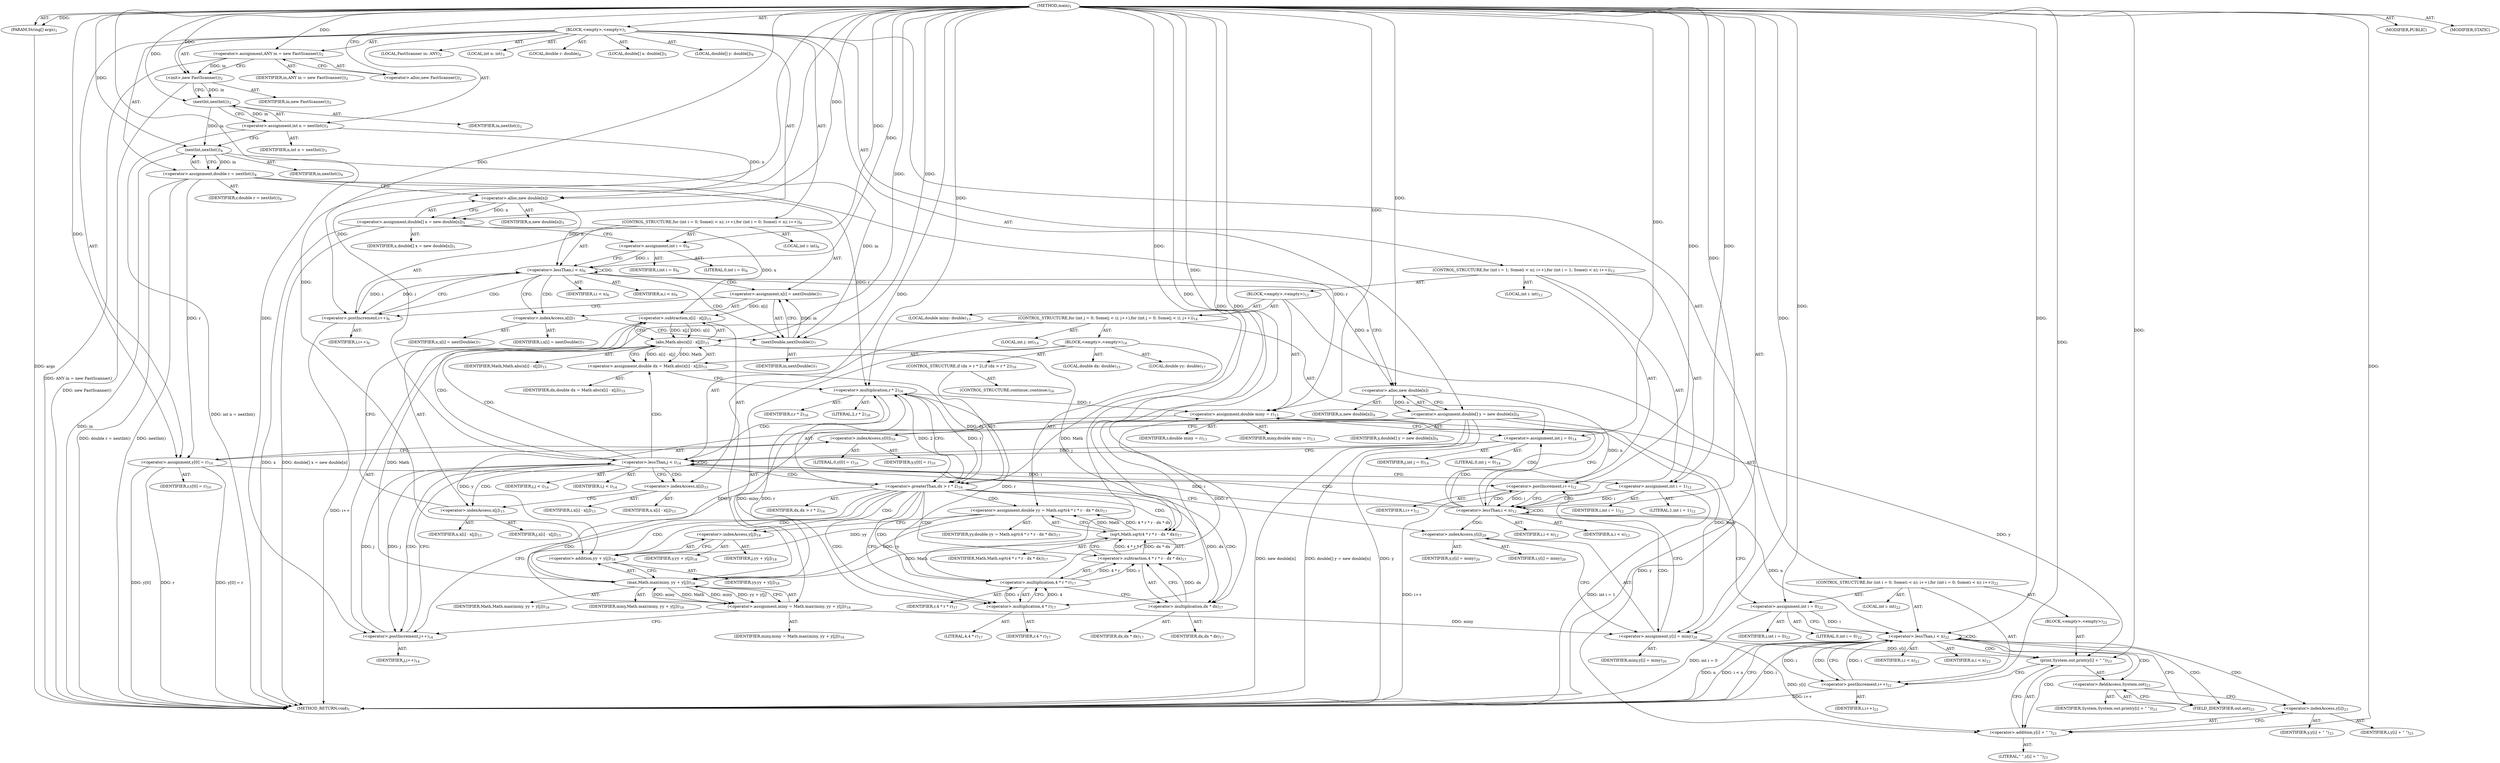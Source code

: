 digraph "main" {  
"19" [label = <(METHOD,main)<SUB>1</SUB>> ]
"20" [label = <(PARAM,String[] args)<SUB>1</SUB>> ]
"21" [label = <(BLOCK,&lt;empty&gt;,&lt;empty&gt;)<SUB>1</SUB>> ]
"4" [label = <(LOCAL,FastScanner in: ANY)<SUB>2</SUB>> ]
"22" [label = <(&lt;operator&gt;.assignment,ANY in = new FastScanner())<SUB>2</SUB>> ]
"23" [label = <(IDENTIFIER,in,ANY in = new FastScanner())<SUB>2</SUB>> ]
"24" [label = <(&lt;operator&gt;.alloc,new FastScanner())<SUB>2</SUB>> ]
"25" [label = <(&lt;init&gt;,new FastScanner())<SUB>2</SUB>> ]
"3" [label = <(IDENTIFIER,in,new FastScanner())<SUB>2</SUB>> ]
"26" [label = <(LOCAL,int n: int)<SUB>3</SUB>> ]
"27" [label = <(&lt;operator&gt;.assignment,int n = nextInt())<SUB>3</SUB>> ]
"28" [label = <(IDENTIFIER,n,int n = nextInt())<SUB>3</SUB>> ]
"29" [label = <(nextInt,nextInt())<SUB>3</SUB>> ]
"30" [label = <(IDENTIFIER,in,nextInt())<SUB>3</SUB>> ]
"31" [label = <(LOCAL,double r: double)<SUB>4</SUB>> ]
"32" [label = <(&lt;operator&gt;.assignment,double r = nextInt())<SUB>4</SUB>> ]
"33" [label = <(IDENTIFIER,r,double r = nextInt())<SUB>4</SUB>> ]
"34" [label = <(nextInt,nextInt())<SUB>4</SUB>> ]
"35" [label = <(IDENTIFIER,in,nextInt())<SUB>4</SUB>> ]
"36" [label = <(LOCAL,double[] x: double[])<SUB>5</SUB>> ]
"37" [label = <(&lt;operator&gt;.assignment,double[] x = new double[n])<SUB>5</SUB>> ]
"38" [label = <(IDENTIFIER,x,double[] x = new double[n])<SUB>5</SUB>> ]
"39" [label = <(&lt;operator&gt;.alloc,new double[n])> ]
"40" [label = <(IDENTIFIER,n,new double[n])<SUB>5</SUB>> ]
"41" [label = <(CONTROL_STRUCTURE,for (int i = 0; Some(i &lt; n); i++),for (int i = 0; Some(i &lt; n); i++))<SUB>6</SUB>> ]
"42" [label = <(LOCAL,int i: int)<SUB>6</SUB>> ]
"43" [label = <(&lt;operator&gt;.assignment,int i = 0)<SUB>6</SUB>> ]
"44" [label = <(IDENTIFIER,i,int i = 0)<SUB>6</SUB>> ]
"45" [label = <(LITERAL,0,int i = 0)<SUB>6</SUB>> ]
"46" [label = <(&lt;operator&gt;.lessThan,i &lt; n)<SUB>6</SUB>> ]
"47" [label = <(IDENTIFIER,i,i &lt; n)<SUB>6</SUB>> ]
"48" [label = <(IDENTIFIER,n,i &lt; n)<SUB>6</SUB>> ]
"49" [label = <(&lt;operator&gt;.postIncrement,i++)<SUB>6</SUB>> ]
"50" [label = <(IDENTIFIER,i,i++)<SUB>6</SUB>> ]
"51" [label = <(&lt;operator&gt;.assignment,x[i] = nextDouble())<SUB>7</SUB>> ]
"52" [label = <(&lt;operator&gt;.indexAccess,x[i])<SUB>7</SUB>> ]
"53" [label = <(IDENTIFIER,x,x[i] = nextDouble())<SUB>7</SUB>> ]
"54" [label = <(IDENTIFIER,i,x[i] = nextDouble())<SUB>7</SUB>> ]
"55" [label = <(nextDouble,nextDouble())<SUB>7</SUB>> ]
"56" [label = <(IDENTIFIER,in,nextDouble())<SUB>7</SUB>> ]
"57" [label = <(LOCAL,double[] y: double[])<SUB>9</SUB>> ]
"58" [label = <(&lt;operator&gt;.assignment,double[] y = new double[n])<SUB>9</SUB>> ]
"59" [label = <(IDENTIFIER,y,double[] y = new double[n])<SUB>9</SUB>> ]
"60" [label = <(&lt;operator&gt;.alloc,new double[n])> ]
"61" [label = <(IDENTIFIER,n,new double[n])<SUB>9</SUB>> ]
"62" [label = <(&lt;operator&gt;.assignment,y[0] = r)<SUB>10</SUB>> ]
"63" [label = <(&lt;operator&gt;.indexAccess,y[0])<SUB>10</SUB>> ]
"64" [label = <(IDENTIFIER,y,y[0] = r)<SUB>10</SUB>> ]
"65" [label = <(LITERAL,0,y[0] = r)<SUB>10</SUB>> ]
"66" [label = <(IDENTIFIER,r,y[0] = r)<SUB>10</SUB>> ]
"67" [label = <(CONTROL_STRUCTURE,for (int i = 1; Some(i &lt; n); i++),for (int i = 1; Some(i &lt; n); i++))<SUB>12</SUB>> ]
"68" [label = <(LOCAL,int i: int)<SUB>12</SUB>> ]
"69" [label = <(&lt;operator&gt;.assignment,int i = 1)<SUB>12</SUB>> ]
"70" [label = <(IDENTIFIER,i,int i = 1)<SUB>12</SUB>> ]
"71" [label = <(LITERAL,1,int i = 1)<SUB>12</SUB>> ]
"72" [label = <(&lt;operator&gt;.lessThan,i &lt; n)<SUB>12</SUB>> ]
"73" [label = <(IDENTIFIER,i,i &lt; n)<SUB>12</SUB>> ]
"74" [label = <(IDENTIFIER,n,i &lt; n)<SUB>12</SUB>> ]
"75" [label = <(&lt;operator&gt;.postIncrement,i++)<SUB>12</SUB>> ]
"76" [label = <(IDENTIFIER,i,i++)<SUB>12</SUB>> ]
"77" [label = <(BLOCK,&lt;empty&gt;,&lt;empty&gt;)<SUB>12</SUB>> ]
"78" [label = <(LOCAL,double miny: double)<SUB>13</SUB>> ]
"79" [label = <(&lt;operator&gt;.assignment,double miny = r)<SUB>13</SUB>> ]
"80" [label = <(IDENTIFIER,miny,double miny = r)<SUB>13</SUB>> ]
"81" [label = <(IDENTIFIER,r,double miny = r)<SUB>13</SUB>> ]
"82" [label = <(CONTROL_STRUCTURE,for (int j = 0; Some(j &lt; i); j++),for (int j = 0; Some(j &lt; i); j++))<SUB>14</SUB>> ]
"83" [label = <(LOCAL,int j: int)<SUB>14</SUB>> ]
"84" [label = <(&lt;operator&gt;.assignment,int j = 0)<SUB>14</SUB>> ]
"85" [label = <(IDENTIFIER,j,int j = 0)<SUB>14</SUB>> ]
"86" [label = <(LITERAL,0,int j = 0)<SUB>14</SUB>> ]
"87" [label = <(&lt;operator&gt;.lessThan,j &lt; i)<SUB>14</SUB>> ]
"88" [label = <(IDENTIFIER,j,j &lt; i)<SUB>14</SUB>> ]
"89" [label = <(IDENTIFIER,i,j &lt; i)<SUB>14</SUB>> ]
"90" [label = <(&lt;operator&gt;.postIncrement,j++)<SUB>14</SUB>> ]
"91" [label = <(IDENTIFIER,j,j++)<SUB>14</SUB>> ]
"92" [label = <(BLOCK,&lt;empty&gt;,&lt;empty&gt;)<SUB>14</SUB>> ]
"93" [label = <(LOCAL,double dx: double)<SUB>15</SUB>> ]
"94" [label = <(&lt;operator&gt;.assignment,double dx = Math.abs(x[i] - x[j]))<SUB>15</SUB>> ]
"95" [label = <(IDENTIFIER,dx,double dx = Math.abs(x[i] - x[j]))<SUB>15</SUB>> ]
"96" [label = <(abs,Math.abs(x[i] - x[j]))<SUB>15</SUB>> ]
"97" [label = <(IDENTIFIER,Math,Math.abs(x[i] - x[j]))<SUB>15</SUB>> ]
"98" [label = <(&lt;operator&gt;.subtraction,x[i] - x[j])<SUB>15</SUB>> ]
"99" [label = <(&lt;operator&gt;.indexAccess,x[i])<SUB>15</SUB>> ]
"100" [label = <(IDENTIFIER,x,x[i] - x[j])<SUB>15</SUB>> ]
"101" [label = <(IDENTIFIER,i,x[i] - x[j])<SUB>15</SUB>> ]
"102" [label = <(&lt;operator&gt;.indexAccess,x[j])<SUB>15</SUB>> ]
"103" [label = <(IDENTIFIER,x,x[i] - x[j])<SUB>15</SUB>> ]
"104" [label = <(IDENTIFIER,j,x[i] - x[j])<SUB>15</SUB>> ]
"105" [label = <(CONTROL_STRUCTURE,if (dx &gt; r * 2),if (dx &gt; r * 2))<SUB>16</SUB>> ]
"106" [label = <(&lt;operator&gt;.greaterThan,dx &gt; r * 2)<SUB>16</SUB>> ]
"107" [label = <(IDENTIFIER,dx,dx &gt; r * 2)<SUB>16</SUB>> ]
"108" [label = <(&lt;operator&gt;.multiplication,r * 2)<SUB>16</SUB>> ]
"109" [label = <(IDENTIFIER,r,r * 2)<SUB>16</SUB>> ]
"110" [label = <(LITERAL,2,r * 2)<SUB>16</SUB>> ]
"111" [label = <(CONTROL_STRUCTURE,continue;,continue;)<SUB>16</SUB>> ]
"112" [label = <(LOCAL,double yy: double)<SUB>17</SUB>> ]
"113" [label = <(&lt;operator&gt;.assignment,double yy = Math.sqrt(4 * r * r - dx * dx))<SUB>17</SUB>> ]
"114" [label = <(IDENTIFIER,yy,double yy = Math.sqrt(4 * r * r - dx * dx))<SUB>17</SUB>> ]
"115" [label = <(sqrt,Math.sqrt(4 * r * r - dx * dx))<SUB>17</SUB>> ]
"116" [label = <(IDENTIFIER,Math,Math.sqrt(4 * r * r - dx * dx))<SUB>17</SUB>> ]
"117" [label = <(&lt;operator&gt;.subtraction,4 * r * r - dx * dx)<SUB>17</SUB>> ]
"118" [label = <(&lt;operator&gt;.multiplication,4 * r * r)<SUB>17</SUB>> ]
"119" [label = <(&lt;operator&gt;.multiplication,4 * r)<SUB>17</SUB>> ]
"120" [label = <(LITERAL,4,4 * r)<SUB>17</SUB>> ]
"121" [label = <(IDENTIFIER,r,4 * r)<SUB>17</SUB>> ]
"122" [label = <(IDENTIFIER,r,4 * r * r)<SUB>17</SUB>> ]
"123" [label = <(&lt;operator&gt;.multiplication,dx * dx)<SUB>17</SUB>> ]
"124" [label = <(IDENTIFIER,dx,dx * dx)<SUB>17</SUB>> ]
"125" [label = <(IDENTIFIER,dx,dx * dx)<SUB>17</SUB>> ]
"126" [label = <(&lt;operator&gt;.assignment,miny = Math.max(miny, yy + y[j]))<SUB>18</SUB>> ]
"127" [label = <(IDENTIFIER,miny,miny = Math.max(miny, yy + y[j]))<SUB>18</SUB>> ]
"128" [label = <(max,Math.max(miny, yy + y[j]))<SUB>18</SUB>> ]
"129" [label = <(IDENTIFIER,Math,Math.max(miny, yy + y[j]))<SUB>18</SUB>> ]
"130" [label = <(IDENTIFIER,miny,Math.max(miny, yy + y[j]))<SUB>18</SUB>> ]
"131" [label = <(&lt;operator&gt;.addition,yy + y[j])<SUB>18</SUB>> ]
"132" [label = <(IDENTIFIER,yy,yy + y[j])<SUB>18</SUB>> ]
"133" [label = <(&lt;operator&gt;.indexAccess,y[j])<SUB>18</SUB>> ]
"134" [label = <(IDENTIFIER,y,yy + y[j])<SUB>18</SUB>> ]
"135" [label = <(IDENTIFIER,j,yy + y[j])<SUB>18</SUB>> ]
"136" [label = <(&lt;operator&gt;.assignment,y[i] = miny)<SUB>20</SUB>> ]
"137" [label = <(&lt;operator&gt;.indexAccess,y[i])<SUB>20</SUB>> ]
"138" [label = <(IDENTIFIER,y,y[i] = miny)<SUB>20</SUB>> ]
"139" [label = <(IDENTIFIER,i,y[i] = miny)<SUB>20</SUB>> ]
"140" [label = <(IDENTIFIER,miny,y[i] = miny)<SUB>20</SUB>> ]
"141" [label = <(CONTROL_STRUCTURE,for (int i = 0; Some(i &lt; n); i++),for (int i = 0; Some(i &lt; n); i++))<SUB>22</SUB>> ]
"142" [label = <(LOCAL,int i: int)<SUB>22</SUB>> ]
"143" [label = <(&lt;operator&gt;.assignment,int i = 0)<SUB>22</SUB>> ]
"144" [label = <(IDENTIFIER,i,int i = 0)<SUB>22</SUB>> ]
"145" [label = <(LITERAL,0,int i = 0)<SUB>22</SUB>> ]
"146" [label = <(&lt;operator&gt;.lessThan,i &lt; n)<SUB>22</SUB>> ]
"147" [label = <(IDENTIFIER,i,i &lt; n)<SUB>22</SUB>> ]
"148" [label = <(IDENTIFIER,n,i &lt; n)<SUB>22</SUB>> ]
"149" [label = <(&lt;operator&gt;.postIncrement,i++)<SUB>22</SUB>> ]
"150" [label = <(IDENTIFIER,i,i++)<SUB>22</SUB>> ]
"151" [label = <(BLOCK,&lt;empty&gt;,&lt;empty&gt;)<SUB>22</SUB>> ]
"152" [label = <(print,System.out.print(y[i] + &quot; &quot;))<SUB>23</SUB>> ]
"153" [label = <(&lt;operator&gt;.fieldAccess,System.out)<SUB>23</SUB>> ]
"154" [label = <(IDENTIFIER,System,System.out.print(y[i] + &quot; &quot;))<SUB>23</SUB>> ]
"155" [label = <(FIELD_IDENTIFIER,out,out)<SUB>23</SUB>> ]
"156" [label = <(&lt;operator&gt;.addition,y[i] + &quot; &quot;)<SUB>23</SUB>> ]
"157" [label = <(&lt;operator&gt;.indexAccess,y[i])<SUB>23</SUB>> ]
"158" [label = <(IDENTIFIER,y,y[i] + &quot; &quot;)<SUB>23</SUB>> ]
"159" [label = <(IDENTIFIER,i,y[i] + &quot; &quot;)<SUB>23</SUB>> ]
"160" [label = <(LITERAL,&quot; &quot;,y[i] + &quot; &quot;)<SUB>23</SUB>> ]
"161" [label = <(MODIFIER,PUBLIC)> ]
"162" [label = <(MODIFIER,STATIC)> ]
"163" [label = <(METHOD_RETURN,void)<SUB>1</SUB>> ]
  "19" -> "20"  [ label = "AST: "] 
  "19" -> "21"  [ label = "AST: "] 
  "19" -> "161"  [ label = "AST: "] 
  "19" -> "162"  [ label = "AST: "] 
  "19" -> "163"  [ label = "AST: "] 
  "21" -> "4"  [ label = "AST: "] 
  "21" -> "22"  [ label = "AST: "] 
  "21" -> "25"  [ label = "AST: "] 
  "21" -> "26"  [ label = "AST: "] 
  "21" -> "27"  [ label = "AST: "] 
  "21" -> "31"  [ label = "AST: "] 
  "21" -> "32"  [ label = "AST: "] 
  "21" -> "36"  [ label = "AST: "] 
  "21" -> "37"  [ label = "AST: "] 
  "21" -> "41"  [ label = "AST: "] 
  "21" -> "57"  [ label = "AST: "] 
  "21" -> "58"  [ label = "AST: "] 
  "21" -> "62"  [ label = "AST: "] 
  "21" -> "67"  [ label = "AST: "] 
  "21" -> "141"  [ label = "AST: "] 
  "22" -> "23"  [ label = "AST: "] 
  "22" -> "24"  [ label = "AST: "] 
  "25" -> "3"  [ label = "AST: "] 
  "27" -> "28"  [ label = "AST: "] 
  "27" -> "29"  [ label = "AST: "] 
  "29" -> "30"  [ label = "AST: "] 
  "32" -> "33"  [ label = "AST: "] 
  "32" -> "34"  [ label = "AST: "] 
  "34" -> "35"  [ label = "AST: "] 
  "37" -> "38"  [ label = "AST: "] 
  "37" -> "39"  [ label = "AST: "] 
  "39" -> "40"  [ label = "AST: "] 
  "41" -> "42"  [ label = "AST: "] 
  "41" -> "43"  [ label = "AST: "] 
  "41" -> "46"  [ label = "AST: "] 
  "41" -> "49"  [ label = "AST: "] 
  "41" -> "51"  [ label = "AST: "] 
  "43" -> "44"  [ label = "AST: "] 
  "43" -> "45"  [ label = "AST: "] 
  "46" -> "47"  [ label = "AST: "] 
  "46" -> "48"  [ label = "AST: "] 
  "49" -> "50"  [ label = "AST: "] 
  "51" -> "52"  [ label = "AST: "] 
  "51" -> "55"  [ label = "AST: "] 
  "52" -> "53"  [ label = "AST: "] 
  "52" -> "54"  [ label = "AST: "] 
  "55" -> "56"  [ label = "AST: "] 
  "58" -> "59"  [ label = "AST: "] 
  "58" -> "60"  [ label = "AST: "] 
  "60" -> "61"  [ label = "AST: "] 
  "62" -> "63"  [ label = "AST: "] 
  "62" -> "66"  [ label = "AST: "] 
  "63" -> "64"  [ label = "AST: "] 
  "63" -> "65"  [ label = "AST: "] 
  "67" -> "68"  [ label = "AST: "] 
  "67" -> "69"  [ label = "AST: "] 
  "67" -> "72"  [ label = "AST: "] 
  "67" -> "75"  [ label = "AST: "] 
  "67" -> "77"  [ label = "AST: "] 
  "69" -> "70"  [ label = "AST: "] 
  "69" -> "71"  [ label = "AST: "] 
  "72" -> "73"  [ label = "AST: "] 
  "72" -> "74"  [ label = "AST: "] 
  "75" -> "76"  [ label = "AST: "] 
  "77" -> "78"  [ label = "AST: "] 
  "77" -> "79"  [ label = "AST: "] 
  "77" -> "82"  [ label = "AST: "] 
  "77" -> "136"  [ label = "AST: "] 
  "79" -> "80"  [ label = "AST: "] 
  "79" -> "81"  [ label = "AST: "] 
  "82" -> "83"  [ label = "AST: "] 
  "82" -> "84"  [ label = "AST: "] 
  "82" -> "87"  [ label = "AST: "] 
  "82" -> "90"  [ label = "AST: "] 
  "82" -> "92"  [ label = "AST: "] 
  "84" -> "85"  [ label = "AST: "] 
  "84" -> "86"  [ label = "AST: "] 
  "87" -> "88"  [ label = "AST: "] 
  "87" -> "89"  [ label = "AST: "] 
  "90" -> "91"  [ label = "AST: "] 
  "92" -> "93"  [ label = "AST: "] 
  "92" -> "94"  [ label = "AST: "] 
  "92" -> "105"  [ label = "AST: "] 
  "92" -> "112"  [ label = "AST: "] 
  "92" -> "113"  [ label = "AST: "] 
  "92" -> "126"  [ label = "AST: "] 
  "94" -> "95"  [ label = "AST: "] 
  "94" -> "96"  [ label = "AST: "] 
  "96" -> "97"  [ label = "AST: "] 
  "96" -> "98"  [ label = "AST: "] 
  "98" -> "99"  [ label = "AST: "] 
  "98" -> "102"  [ label = "AST: "] 
  "99" -> "100"  [ label = "AST: "] 
  "99" -> "101"  [ label = "AST: "] 
  "102" -> "103"  [ label = "AST: "] 
  "102" -> "104"  [ label = "AST: "] 
  "105" -> "106"  [ label = "AST: "] 
  "105" -> "111"  [ label = "AST: "] 
  "106" -> "107"  [ label = "AST: "] 
  "106" -> "108"  [ label = "AST: "] 
  "108" -> "109"  [ label = "AST: "] 
  "108" -> "110"  [ label = "AST: "] 
  "113" -> "114"  [ label = "AST: "] 
  "113" -> "115"  [ label = "AST: "] 
  "115" -> "116"  [ label = "AST: "] 
  "115" -> "117"  [ label = "AST: "] 
  "117" -> "118"  [ label = "AST: "] 
  "117" -> "123"  [ label = "AST: "] 
  "118" -> "119"  [ label = "AST: "] 
  "118" -> "122"  [ label = "AST: "] 
  "119" -> "120"  [ label = "AST: "] 
  "119" -> "121"  [ label = "AST: "] 
  "123" -> "124"  [ label = "AST: "] 
  "123" -> "125"  [ label = "AST: "] 
  "126" -> "127"  [ label = "AST: "] 
  "126" -> "128"  [ label = "AST: "] 
  "128" -> "129"  [ label = "AST: "] 
  "128" -> "130"  [ label = "AST: "] 
  "128" -> "131"  [ label = "AST: "] 
  "131" -> "132"  [ label = "AST: "] 
  "131" -> "133"  [ label = "AST: "] 
  "133" -> "134"  [ label = "AST: "] 
  "133" -> "135"  [ label = "AST: "] 
  "136" -> "137"  [ label = "AST: "] 
  "136" -> "140"  [ label = "AST: "] 
  "137" -> "138"  [ label = "AST: "] 
  "137" -> "139"  [ label = "AST: "] 
  "141" -> "142"  [ label = "AST: "] 
  "141" -> "143"  [ label = "AST: "] 
  "141" -> "146"  [ label = "AST: "] 
  "141" -> "149"  [ label = "AST: "] 
  "141" -> "151"  [ label = "AST: "] 
  "143" -> "144"  [ label = "AST: "] 
  "143" -> "145"  [ label = "AST: "] 
  "146" -> "147"  [ label = "AST: "] 
  "146" -> "148"  [ label = "AST: "] 
  "149" -> "150"  [ label = "AST: "] 
  "151" -> "152"  [ label = "AST: "] 
  "152" -> "153"  [ label = "AST: "] 
  "152" -> "156"  [ label = "AST: "] 
  "153" -> "154"  [ label = "AST: "] 
  "153" -> "155"  [ label = "AST: "] 
  "156" -> "157"  [ label = "AST: "] 
  "156" -> "160"  [ label = "AST: "] 
  "157" -> "158"  [ label = "AST: "] 
  "157" -> "159"  [ label = "AST: "] 
  "22" -> "25"  [ label = "CFG: "] 
  "25" -> "29"  [ label = "CFG: "] 
  "27" -> "34"  [ label = "CFG: "] 
  "32" -> "39"  [ label = "CFG: "] 
  "37" -> "43"  [ label = "CFG: "] 
  "58" -> "63"  [ label = "CFG: "] 
  "62" -> "69"  [ label = "CFG: "] 
  "24" -> "22"  [ label = "CFG: "] 
  "29" -> "27"  [ label = "CFG: "] 
  "34" -> "32"  [ label = "CFG: "] 
  "39" -> "37"  [ label = "CFG: "] 
  "43" -> "46"  [ label = "CFG: "] 
  "46" -> "52"  [ label = "CFG: "] 
  "46" -> "60"  [ label = "CFG: "] 
  "49" -> "46"  [ label = "CFG: "] 
  "51" -> "49"  [ label = "CFG: "] 
  "60" -> "58"  [ label = "CFG: "] 
  "63" -> "62"  [ label = "CFG: "] 
  "69" -> "72"  [ label = "CFG: "] 
  "72" -> "79"  [ label = "CFG: "] 
  "72" -> "143"  [ label = "CFG: "] 
  "75" -> "72"  [ label = "CFG: "] 
  "143" -> "146"  [ label = "CFG: "] 
  "146" -> "163"  [ label = "CFG: "] 
  "146" -> "155"  [ label = "CFG: "] 
  "149" -> "146"  [ label = "CFG: "] 
  "52" -> "55"  [ label = "CFG: "] 
  "55" -> "51"  [ label = "CFG: "] 
  "79" -> "84"  [ label = "CFG: "] 
  "136" -> "75"  [ label = "CFG: "] 
  "152" -> "149"  [ label = "CFG: "] 
  "84" -> "87"  [ label = "CFG: "] 
  "87" -> "99"  [ label = "CFG: "] 
  "87" -> "137"  [ label = "CFG: "] 
  "90" -> "87"  [ label = "CFG: "] 
  "137" -> "136"  [ label = "CFG: "] 
  "153" -> "157"  [ label = "CFG: "] 
  "156" -> "152"  [ label = "CFG: "] 
  "94" -> "108"  [ label = "CFG: "] 
  "113" -> "133"  [ label = "CFG: "] 
  "126" -> "90"  [ label = "CFG: "] 
  "155" -> "153"  [ label = "CFG: "] 
  "157" -> "156"  [ label = "CFG: "] 
  "96" -> "94"  [ label = "CFG: "] 
  "106" -> "90"  [ label = "CFG: "] 
  "106" -> "119"  [ label = "CFG: "] 
  "115" -> "113"  [ label = "CFG: "] 
  "128" -> "126"  [ label = "CFG: "] 
  "98" -> "96"  [ label = "CFG: "] 
  "108" -> "106"  [ label = "CFG: "] 
  "117" -> "115"  [ label = "CFG: "] 
  "131" -> "128"  [ label = "CFG: "] 
  "99" -> "102"  [ label = "CFG: "] 
  "102" -> "98"  [ label = "CFG: "] 
  "118" -> "123"  [ label = "CFG: "] 
  "123" -> "117"  [ label = "CFG: "] 
  "133" -> "131"  [ label = "CFG: "] 
  "119" -> "118"  [ label = "CFG: "] 
  "19" -> "24"  [ label = "CFG: "] 
  "20" -> "163"  [ label = "DDG: args"] 
  "22" -> "163"  [ label = "DDG: ANY in = new FastScanner()"] 
  "25" -> "163"  [ label = "DDG: new FastScanner()"] 
  "27" -> "163"  [ label = "DDG: int n = nextInt()"] 
  "34" -> "163"  [ label = "DDG: in"] 
  "32" -> "163"  [ label = "DDG: nextInt()"] 
  "32" -> "163"  [ label = "DDG: double r = nextInt()"] 
  "37" -> "163"  [ label = "DDG: x"] 
  "37" -> "163"  [ label = "DDG: double[] x = new double[n]"] 
  "58" -> "163"  [ label = "DDG: y"] 
  "58" -> "163"  [ label = "DDG: new double[n]"] 
  "58" -> "163"  [ label = "DDG: double[] y = new double[n]"] 
  "62" -> "163"  [ label = "DDG: y[0]"] 
  "62" -> "163"  [ label = "DDG: r"] 
  "62" -> "163"  [ label = "DDG: y[0] = r"] 
  "69" -> "163"  [ label = "DDG: int i = 1"] 
  "143" -> "163"  [ label = "DDG: int i = 0"] 
  "146" -> "163"  [ label = "DDG: i"] 
  "146" -> "163"  [ label = "DDG: n"] 
  "146" -> "163"  [ label = "DDG: i &lt; n"] 
  "149" -> "163"  [ label = "DDG: i++"] 
  "75" -> "163"  [ label = "DDG: i++"] 
  "49" -> "163"  [ label = "DDG: i++"] 
  "19" -> "20"  [ label = "DDG: "] 
  "19" -> "22"  [ label = "DDG: "] 
  "29" -> "27"  [ label = "DDG: in"] 
  "34" -> "32"  [ label = "DDG: in"] 
  "39" -> "37"  [ label = "DDG: n"] 
  "60" -> "58"  [ label = "DDG: n"] 
  "32" -> "62"  [ label = "DDG: r"] 
  "19" -> "62"  [ label = "DDG: "] 
  "22" -> "25"  [ label = "DDG: in"] 
  "19" -> "25"  [ label = "DDG: "] 
  "19" -> "43"  [ label = "DDG: "] 
  "55" -> "51"  [ label = "DDG: in"] 
  "19" -> "69"  [ label = "DDG: "] 
  "19" -> "143"  [ label = "DDG: "] 
  "25" -> "29"  [ label = "DDG: in"] 
  "19" -> "29"  [ label = "DDG: "] 
  "29" -> "34"  [ label = "DDG: in"] 
  "19" -> "34"  [ label = "DDG: "] 
  "27" -> "39"  [ label = "DDG: n"] 
  "19" -> "39"  [ label = "DDG: "] 
  "43" -> "46"  [ label = "DDG: i"] 
  "49" -> "46"  [ label = "DDG: i"] 
  "19" -> "46"  [ label = "DDG: "] 
  "39" -> "46"  [ label = "DDG: n"] 
  "46" -> "49"  [ label = "DDG: i"] 
  "19" -> "49"  [ label = "DDG: "] 
  "46" -> "60"  [ label = "DDG: n"] 
  "19" -> "60"  [ label = "DDG: "] 
  "69" -> "72"  [ label = "DDG: i"] 
  "75" -> "72"  [ label = "DDG: i"] 
  "19" -> "72"  [ label = "DDG: "] 
  "60" -> "72"  [ label = "DDG: n"] 
  "87" -> "75"  [ label = "DDG: i"] 
  "19" -> "75"  [ label = "DDG: "] 
  "108" -> "79"  [ label = "DDG: r"] 
  "118" -> "79"  [ label = "DDG: r"] 
  "19" -> "79"  [ label = "DDG: "] 
  "32" -> "79"  [ label = "DDG: r"] 
  "79" -> "136"  [ label = "DDG: miny"] 
  "126" -> "136"  [ label = "DDG: miny"] 
  "19" -> "136"  [ label = "DDG: "] 
  "143" -> "146"  [ label = "DDG: i"] 
  "149" -> "146"  [ label = "DDG: i"] 
  "19" -> "146"  [ label = "DDG: "] 
  "72" -> "146"  [ label = "DDG: n"] 
  "146" -> "149"  [ label = "DDG: i"] 
  "19" -> "149"  [ label = "DDG: "] 
  "34" -> "55"  [ label = "DDG: in"] 
  "19" -> "55"  [ label = "DDG: "] 
  "19" -> "84"  [ label = "DDG: "] 
  "58" -> "152"  [ label = "DDG: y"] 
  "136" -> "152"  [ label = "DDG: y[i]"] 
  "19" -> "152"  [ label = "DDG: "] 
  "84" -> "87"  [ label = "DDG: j"] 
  "90" -> "87"  [ label = "DDG: j"] 
  "19" -> "87"  [ label = "DDG: "] 
  "72" -> "87"  [ label = "DDG: i"] 
  "87" -> "90"  [ label = "DDG: j"] 
  "19" -> "90"  [ label = "DDG: "] 
  "96" -> "94"  [ label = "DDG: Math"] 
  "96" -> "94"  [ label = "DDG: x[i] - x[j]"] 
  "115" -> "113"  [ label = "DDG: Math"] 
  "115" -> "113"  [ label = "DDG: 4 * r * r - dx * dx"] 
  "128" -> "126"  [ label = "DDG: Math"] 
  "128" -> "126"  [ label = "DDG: miny"] 
  "128" -> "126"  [ label = "DDG: yy + y[j]"] 
  "58" -> "156"  [ label = "DDG: y"] 
  "136" -> "156"  [ label = "DDG: y[i]"] 
  "19" -> "156"  [ label = "DDG: "] 
  "128" -> "96"  [ label = "DDG: Math"] 
  "19" -> "96"  [ label = "DDG: "] 
  "98" -> "96"  [ label = "DDG: x[i]"] 
  "98" -> "96"  [ label = "DDG: x[j]"] 
  "94" -> "106"  [ label = "DDG: dx"] 
  "19" -> "106"  [ label = "DDG: "] 
  "108" -> "106"  [ label = "DDG: r"] 
  "108" -> "106"  [ label = "DDG: 2"] 
  "96" -> "115"  [ label = "DDG: Math"] 
  "19" -> "115"  [ label = "DDG: "] 
  "117" -> "115"  [ label = "DDG: 4 * r * r"] 
  "117" -> "115"  [ label = "DDG: dx * dx"] 
  "115" -> "128"  [ label = "DDG: Math"] 
  "19" -> "128"  [ label = "DDG: "] 
  "79" -> "128"  [ label = "DDG: miny"] 
  "126" -> "128"  [ label = "DDG: miny"] 
  "113" -> "128"  [ label = "DDG: yy"] 
  "58" -> "128"  [ label = "DDG: y"] 
  "37" -> "98"  [ label = "DDG: x"] 
  "51" -> "98"  [ label = "DDG: x[i]"] 
  "118" -> "108"  [ label = "DDG: r"] 
  "19" -> "108"  [ label = "DDG: "] 
  "32" -> "108"  [ label = "DDG: r"] 
  "118" -> "117"  [ label = "DDG: 4 * r"] 
  "118" -> "117"  [ label = "DDG: r"] 
  "123" -> "117"  [ label = "DDG: dx"] 
  "113" -> "131"  [ label = "DDG: yy"] 
  "19" -> "131"  [ label = "DDG: "] 
  "58" -> "131"  [ label = "DDG: y"] 
  "119" -> "118"  [ label = "DDG: 4"] 
  "119" -> "118"  [ label = "DDG: r"] 
  "19" -> "118"  [ label = "DDG: "] 
  "106" -> "123"  [ label = "DDG: dx"] 
  "19" -> "123"  [ label = "DDG: "] 
  "19" -> "119"  [ label = "DDG: "] 
  "108" -> "119"  [ label = "DDG: r"] 
  "46" -> "49"  [ label = "CDG: "] 
  "46" -> "51"  [ label = "CDG: "] 
  "46" -> "52"  [ label = "CDG: "] 
  "46" -> "46"  [ label = "CDG: "] 
  "46" -> "55"  [ label = "CDG: "] 
  "72" -> "136"  [ label = "CDG: "] 
  "72" -> "75"  [ label = "CDG: "] 
  "72" -> "84"  [ label = "CDG: "] 
  "72" -> "72"  [ label = "CDG: "] 
  "72" -> "87"  [ label = "CDG: "] 
  "72" -> "137"  [ label = "CDG: "] 
  "72" -> "79"  [ label = "CDG: "] 
  "146" -> "146"  [ label = "CDG: "] 
  "146" -> "149"  [ label = "CDG: "] 
  "146" -> "153"  [ label = "CDG: "] 
  "146" -> "157"  [ label = "CDG: "] 
  "146" -> "152"  [ label = "CDG: "] 
  "146" -> "155"  [ label = "CDG: "] 
  "146" -> "156"  [ label = "CDG: "] 
  "87" -> "94"  [ label = "CDG: "] 
  "87" -> "96"  [ label = "CDG: "] 
  "87" -> "98"  [ label = "CDG: "] 
  "87" -> "99"  [ label = "CDG: "] 
  "87" -> "102"  [ label = "CDG: "] 
  "87" -> "106"  [ label = "CDG: "] 
  "87" -> "87"  [ label = "CDG: "] 
  "87" -> "90"  [ label = "CDG: "] 
  "87" -> "108"  [ label = "CDG: "] 
  "106" -> "115"  [ label = "CDG: "] 
  "106" -> "113"  [ label = "CDG: "] 
  "106" -> "128"  [ label = "CDG: "] 
  "106" -> "131"  [ label = "CDG: "] 
  "106" -> "119"  [ label = "CDG: "] 
  "106" -> "123"  [ label = "CDG: "] 
  "106" -> "126"  [ label = "CDG: "] 
  "106" -> "118"  [ label = "CDG: "] 
  "106" -> "117"  [ label = "CDG: "] 
  "106" -> "133"  [ label = "CDG: "] 
}

